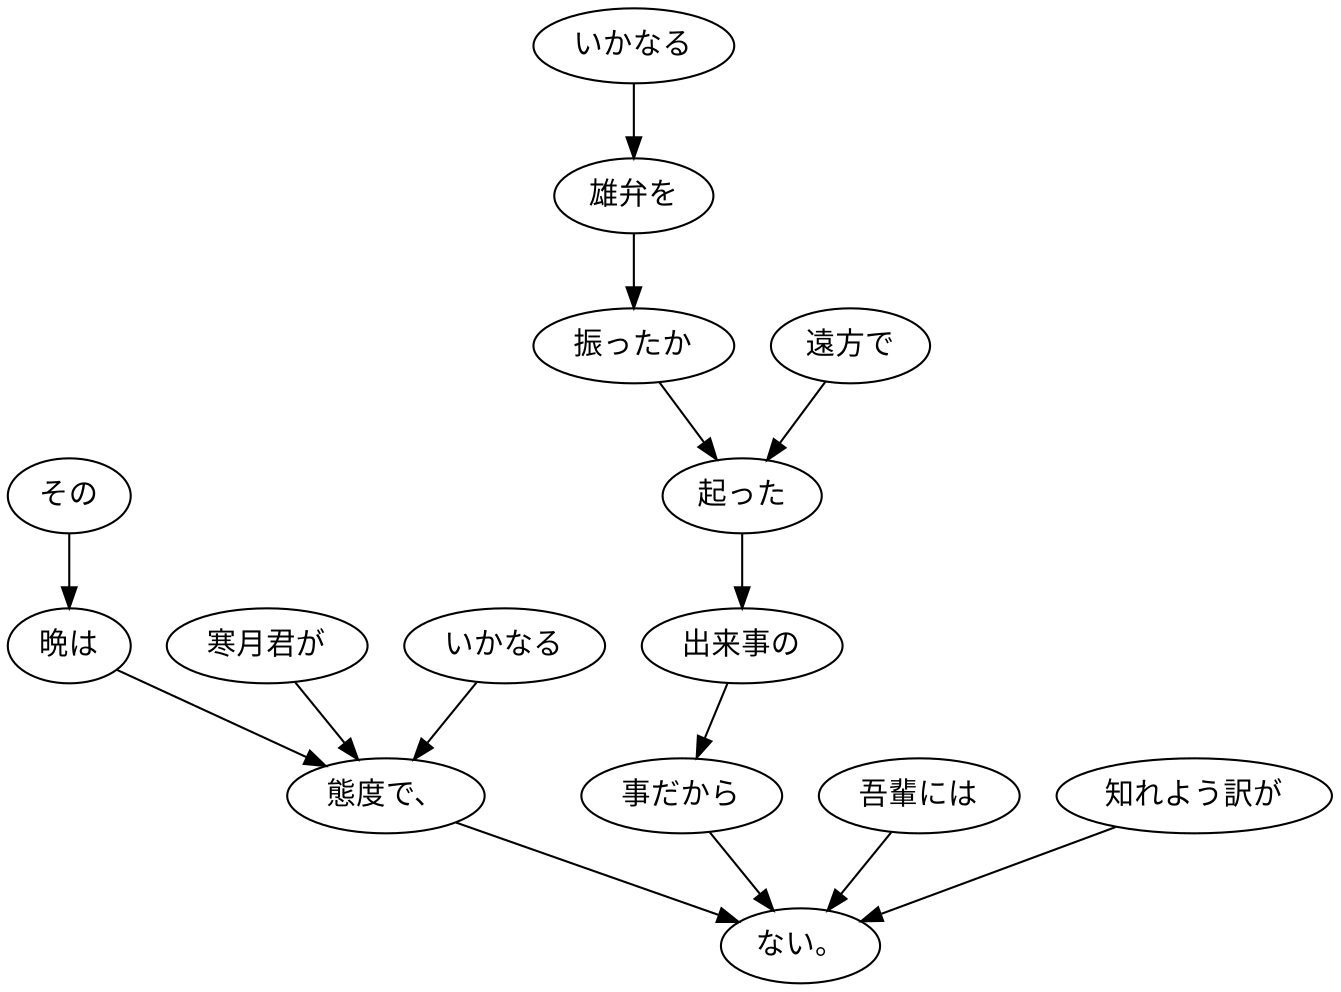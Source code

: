 digraph graph1538 {
	node0 [label="その"];
	node1 [label="晩は"];
	node2 [label="寒月君が"];
	node3 [label="いかなる"];
	node4 [label="態度で、"];
	node5 [label="いかなる"];
	node6 [label="雄弁を"];
	node7 [label="振ったか"];
	node8 [label="遠方で"];
	node9 [label="起った"];
	node10 [label="出来事の"];
	node11 [label="事だから"];
	node12 [label="吾輩には"];
	node13 [label="知れよう訳が"];
	node14 [label="ない。"];
	node0 -> node1;
	node1 -> node4;
	node2 -> node4;
	node3 -> node4;
	node4 -> node14;
	node5 -> node6;
	node6 -> node7;
	node7 -> node9;
	node8 -> node9;
	node9 -> node10;
	node10 -> node11;
	node11 -> node14;
	node12 -> node14;
	node13 -> node14;
}
